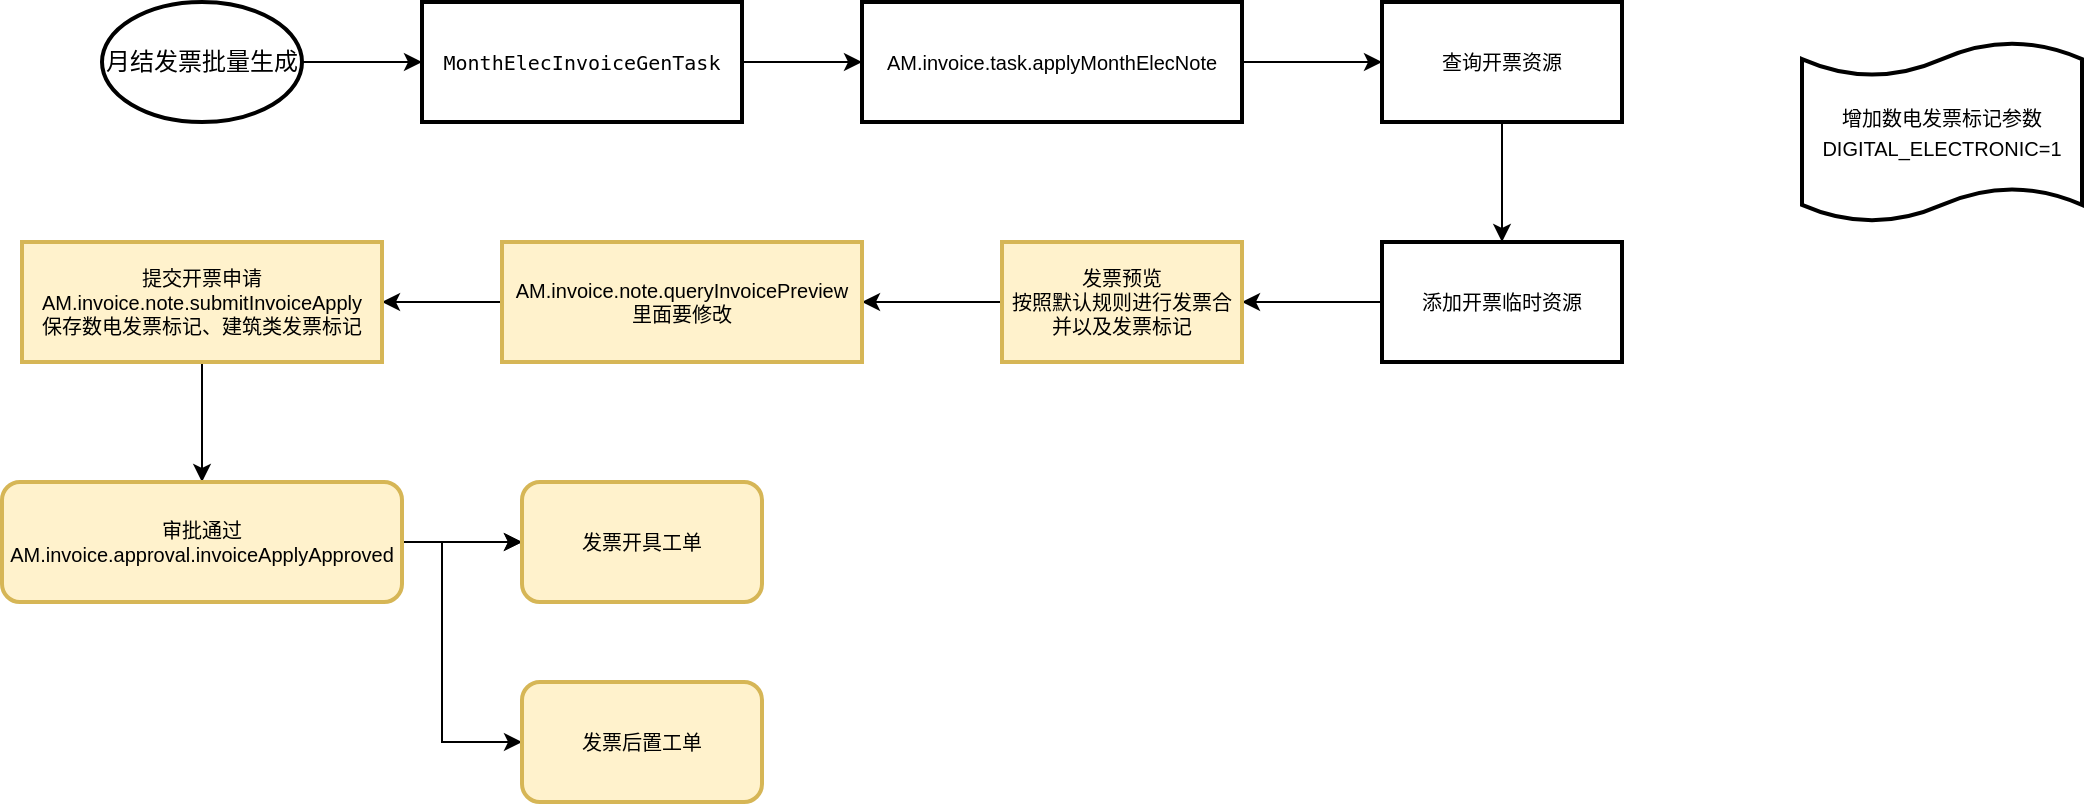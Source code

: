<mxfile version="24.7.7">
  <diagram name="第 1 页" id="yVjUxykIMrgaRhrZZbTb">
    <mxGraphModel dx="1853" dy="605" grid="1" gridSize="10" guides="1" tooltips="1" connect="1" arrows="1" fold="1" page="1" pageScale="1" pageWidth="827" pageHeight="1169" math="0" shadow="0">
      <root>
        <mxCell id="0" />
        <mxCell id="1" parent="0" />
        <mxCell id="4yRRPJPeIOva5o0zUQRg-3" value="" style="edgeStyle=orthogonalEdgeStyle;rounded=0;orthogonalLoop=1;jettySize=auto;html=1;" edge="1" parent="1" source="4yRRPJPeIOva5o0zUQRg-1" target="4yRRPJPeIOva5o0zUQRg-2">
          <mxGeometry relative="1" as="geometry" />
        </mxCell>
        <mxCell id="4yRRPJPeIOva5o0zUQRg-1" value="月结发票批量生成" style="strokeWidth=2;html=1;shape=mxgraph.flowchart.start_1;whiteSpace=wrap;" vertex="1" parent="1">
          <mxGeometry y="80" width="100" height="60" as="geometry" />
        </mxCell>
        <mxCell id="4yRRPJPeIOva5o0zUQRg-5" value="" style="edgeStyle=orthogonalEdgeStyle;rounded=0;orthogonalLoop=1;jettySize=auto;html=1;" edge="1" parent="1" source="4yRRPJPeIOva5o0zUQRg-2" target="4yRRPJPeIOva5o0zUQRg-4">
          <mxGeometry relative="1" as="geometry" />
        </mxCell>
        <mxCell id="4yRRPJPeIOva5o0zUQRg-2" value="&lt;div style=&quot;background-color: rgb(255, 255, 255); color: rgb(8, 8, 8); font-size: 10px;&quot;&gt;&lt;pre style=&quot;font-family: &amp;quot;JetBrains Mono&amp;quot;, monospace; font-size: 10px;&quot;&gt;&lt;span style=&quot;color: rgb(0, 0, 0); font-size: 10px;&quot;&gt;MonthElecInvoiceGenTask&lt;/span&gt;&lt;/pre&gt;&lt;/div&gt;" style="whiteSpace=wrap;html=1;strokeWidth=2;fontSize=10;" vertex="1" parent="1">
          <mxGeometry x="160" y="80" width="160" height="60" as="geometry" />
        </mxCell>
        <mxCell id="4yRRPJPeIOva5o0zUQRg-10" value="" style="edgeStyle=orthogonalEdgeStyle;rounded=0;orthogonalLoop=1;jettySize=auto;html=1;" edge="1" parent="1" source="4yRRPJPeIOva5o0zUQRg-4" target="4yRRPJPeIOva5o0zUQRg-9">
          <mxGeometry relative="1" as="geometry" />
        </mxCell>
        <mxCell id="4yRRPJPeIOva5o0zUQRg-4" value="AM.invoice.task.applyMonthElecNote" style="whiteSpace=wrap;html=1;fontSize=10;strokeWidth=2;" vertex="1" parent="1">
          <mxGeometry x="380" y="80" width="190" height="60" as="geometry" />
        </mxCell>
        <mxCell id="4yRRPJPeIOva5o0zUQRg-12" value="" style="edgeStyle=orthogonalEdgeStyle;rounded=0;orthogonalLoop=1;jettySize=auto;html=1;" edge="1" parent="1" source="4yRRPJPeIOva5o0zUQRg-9" target="4yRRPJPeIOva5o0zUQRg-11">
          <mxGeometry relative="1" as="geometry" />
        </mxCell>
        <mxCell id="4yRRPJPeIOva5o0zUQRg-9" value="查询开票资源" style="whiteSpace=wrap;html=1;fontSize=10;strokeWidth=2;" vertex="1" parent="1">
          <mxGeometry x="640" y="80" width="120" height="60" as="geometry" />
        </mxCell>
        <mxCell id="4yRRPJPeIOva5o0zUQRg-14" value="" style="edgeStyle=orthogonalEdgeStyle;rounded=0;orthogonalLoop=1;jettySize=auto;html=1;" edge="1" parent="1" source="4yRRPJPeIOva5o0zUQRg-11" target="4yRRPJPeIOva5o0zUQRg-13">
          <mxGeometry relative="1" as="geometry" />
        </mxCell>
        <mxCell id="4yRRPJPeIOva5o0zUQRg-11" value="添加开票临时资源" style="whiteSpace=wrap;html=1;fontSize=10;strokeWidth=2;" vertex="1" parent="1">
          <mxGeometry x="640" y="200" width="120" height="60" as="geometry" />
        </mxCell>
        <mxCell id="4yRRPJPeIOva5o0zUQRg-16" value="" style="edgeStyle=orthogonalEdgeStyle;rounded=0;orthogonalLoop=1;jettySize=auto;html=1;" edge="1" parent="1" source="4yRRPJPeIOva5o0zUQRg-13" target="4yRRPJPeIOva5o0zUQRg-15">
          <mxGeometry relative="1" as="geometry" />
        </mxCell>
        <mxCell id="4yRRPJPeIOva5o0zUQRg-13" value="发票预览&lt;br&gt;按照默认规则进行发票合并以及发票标记" style="whiteSpace=wrap;html=1;fontSize=10;strokeWidth=2;fillColor=#fff2cc;strokeColor=#d6b656;" vertex="1" parent="1">
          <mxGeometry x="450" y="200" width="120" height="60" as="geometry" />
        </mxCell>
        <mxCell id="4yRRPJPeIOva5o0zUQRg-20" value="" style="edgeStyle=orthogonalEdgeStyle;rounded=0;orthogonalLoop=1;jettySize=auto;html=1;" edge="1" parent="1" source="4yRRPJPeIOva5o0zUQRg-15" target="4yRRPJPeIOva5o0zUQRg-19">
          <mxGeometry relative="1" as="geometry" />
        </mxCell>
        <mxCell id="4yRRPJPeIOva5o0zUQRg-15" value="AM.invoice.note.queryInvoicePreview&lt;br&gt;里面要修改" style="whiteSpace=wrap;html=1;fontSize=10;fillColor=#fff2cc;strokeColor=#d6b656;strokeWidth=2;" vertex="1" parent="1">
          <mxGeometry x="200" y="200" width="180" height="60" as="geometry" />
        </mxCell>
        <mxCell id="4yRRPJPeIOva5o0zUQRg-17" value="&lt;span style=&quot;font-size: 10px;&quot;&gt;增加数电发票标记参数&lt;/span&gt;&lt;br style=&quot;font-size: 10px;&quot;&gt;&lt;span style=&quot;font-size: 10px;&quot;&gt;DIGITAL_ELECTRONIC=1&lt;/span&gt;" style="shape=tape;whiteSpace=wrap;html=1;strokeWidth=2;size=0.19" vertex="1" parent="1">
          <mxGeometry x="850" y="100" width="140" height="90" as="geometry" />
        </mxCell>
        <mxCell id="4yRRPJPeIOva5o0zUQRg-22" value="" style="edgeStyle=orthogonalEdgeStyle;rounded=0;orthogonalLoop=1;jettySize=auto;html=1;" edge="1" parent="1" source="4yRRPJPeIOva5o0zUQRg-19" target="4yRRPJPeIOva5o0zUQRg-21">
          <mxGeometry relative="1" as="geometry" />
        </mxCell>
        <mxCell id="4yRRPJPeIOva5o0zUQRg-19" value="提交开票申请&lt;br&gt;AM.invoice.note.submitInvoiceApply&lt;br&gt;保存数电发票标记、建筑类发票标记" style="whiteSpace=wrap;html=1;fontSize=10;fillColor=#fff2cc;strokeColor=#d6b656;strokeWidth=2;" vertex="1" parent="1">
          <mxGeometry x="-40" y="200" width="180" height="60" as="geometry" />
        </mxCell>
        <mxCell id="4yRRPJPeIOva5o0zUQRg-24" value="" style="edgeStyle=orthogonalEdgeStyle;rounded=0;orthogonalLoop=1;jettySize=auto;html=1;" edge="1" parent="1" source="4yRRPJPeIOva5o0zUQRg-21" target="4yRRPJPeIOva5o0zUQRg-23">
          <mxGeometry relative="1" as="geometry" />
        </mxCell>
        <mxCell id="4yRRPJPeIOva5o0zUQRg-25" value="" style="edgeStyle=orthogonalEdgeStyle;rounded=0;orthogonalLoop=1;jettySize=auto;html=1;" edge="1" parent="1" source="4yRRPJPeIOva5o0zUQRg-21" target="4yRRPJPeIOva5o0zUQRg-23">
          <mxGeometry relative="1" as="geometry" />
        </mxCell>
        <mxCell id="4yRRPJPeIOva5o0zUQRg-27" style="edgeStyle=orthogonalEdgeStyle;rounded=0;orthogonalLoop=1;jettySize=auto;html=1;entryX=0;entryY=0.5;entryDx=0;entryDy=0;" edge="1" parent="1" source="4yRRPJPeIOva5o0zUQRg-21" target="4yRRPJPeIOva5o0zUQRg-26">
          <mxGeometry relative="1" as="geometry">
            <Array as="points">
              <mxPoint x="170" y="350" />
              <mxPoint x="170" y="450" />
            </Array>
          </mxGeometry>
        </mxCell>
        <mxCell id="4yRRPJPeIOva5o0zUQRg-21" value="审批通过&lt;div&gt;AM.invoice.approval.invoiceApplyApproved&lt;br&gt;&lt;/div&gt;" style="rounded=1;whiteSpace=wrap;html=1;fontSize=10;fillColor=#fff2cc;strokeColor=#d6b656;strokeWidth=2;" vertex="1" parent="1">
          <mxGeometry x="-50" y="320" width="200" height="60" as="geometry" />
        </mxCell>
        <mxCell id="4yRRPJPeIOva5o0zUQRg-23" value="发票开具工单" style="whiteSpace=wrap;html=1;fontSize=10;fillColor=#fff2cc;strokeColor=#d6b656;rounded=1;strokeWidth=2;" vertex="1" parent="1">
          <mxGeometry x="210" y="320" width="120" height="60" as="geometry" />
        </mxCell>
        <mxCell id="4yRRPJPeIOva5o0zUQRg-26" value="发票后置工单" style="whiteSpace=wrap;html=1;fontSize=10;fillColor=#fff2cc;strokeColor=#d6b656;rounded=1;strokeWidth=2;" vertex="1" parent="1">
          <mxGeometry x="210" y="420" width="120" height="60" as="geometry" />
        </mxCell>
      </root>
    </mxGraphModel>
  </diagram>
</mxfile>
